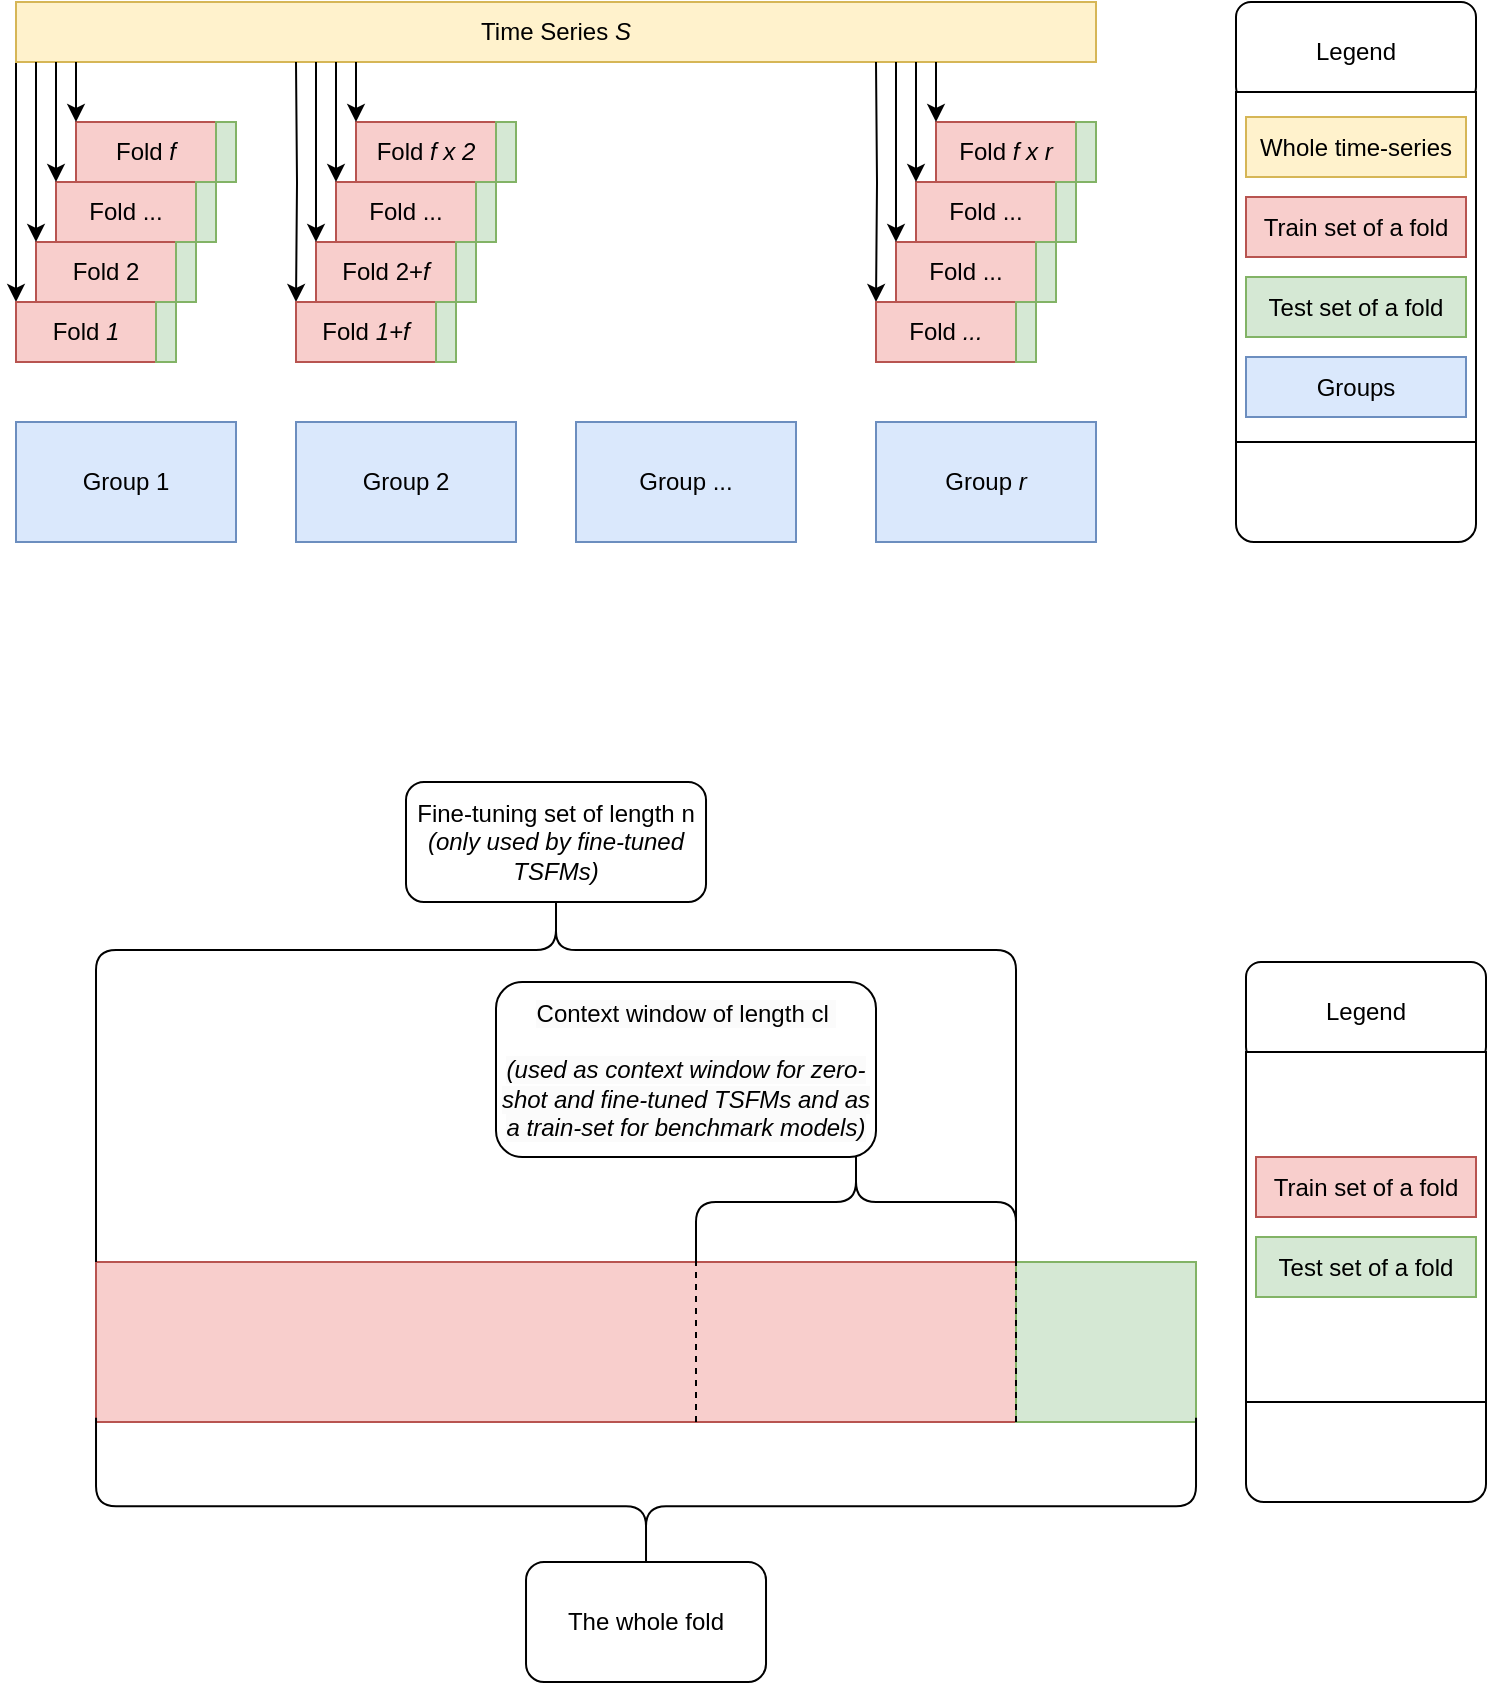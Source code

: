<mxfile version="22.1.19" type="device">
  <diagram name="Page-1" id="ViN1MgAIc3pNfJpvPXCC">
    <mxGraphModel dx="1807" dy="645" grid="1" gridSize="10" guides="1" tooltips="1" connect="1" arrows="1" fold="1" page="1" pageScale="1" pageWidth="827" pageHeight="1169" math="0" shadow="0">
      <root>
        <mxCell id="0" />
        <mxCell id="1" parent="0" />
        <mxCell id="5FtLR4jmGKG9ek1i7CUX-1" value="Fold &lt;i&gt;f&lt;/i&gt;" style="rounded=0;whiteSpace=wrap;html=1;fillColor=#f8cecc;strokeColor=#b85450;" vertex="1" parent="1">
          <mxGeometry x="90" y="170" width="70" height="30" as="geometry" />
        </mxCell>
        <mxCell id="5FtLR4jmGKG9ek1i7CUX-2" value="" style="rounded=0;whiteSpace=wrap;html=1;fillColor=#d5e8d4;strokeColor=#82b366;" vertex="1" parent="1">
          <mxGeometry x="160" y="170" width="10" height="30" as="geometry" />
        </mxCell>
        <mxCell id="5FtLR4jmGKG9ek1i7CUX-35" style="edgeStyle=orthogonalEdgeStyle;rounded=0;orthogonalLoop=1;jettySize=auto;html=1;exitX=0;exitY=1;exitDx=0;exitDy=0;entryX=0;entryY=0;entryDx=0;entryDy=0;" edge="1" parent="1" source="5FtLR4jmGKG9ek1i7CUX-11" target="5FtLR4jmGKG9ek1i7CUX-16">
          <mxGeometry relative="1" as="geometry" />
        </mxCell>
        <mxCell id="5FtLR4jmGKG9ek1i7CUX-11" value="Time Series &lt;i&gt;S&lt;/i&gt;" style="rounded=0;whiteSpace=wrap;html=1;fillColor=#fff2cc;strokeColor=#d6b656;" vertex="1" parent="1">
          <mxGeometry x="60" y="110" width="540" height="30" as="geometry" />
        </mxCell>
        <mxCell id="5FtLR4jmGKG9ek1i7CUX-12" value="Fold ..." style="rounded=0;whiteSpace=wrap;html=1;fillColor=#f8cecc;strokeColor=#b85450;" vertex="1" parent="1">
          <mxGeometry x="80" y="200" width="70" height="30" as="geometry" />
        </mxCell>
        <mxCell id="5FtLR4jmGKG9ek1i7CUX-13" value="" style="rounded=0;whiteSpace=wrap;html=1;fillColor=#d5e8d4;strokeColor=#82b366;" vertex="1" parent="1">
          <mxGeometry x="150" y="200" width="10" height="30" as="geometry" />
        </mxCell>
        <mxCell id="5FtLR4jmGKG9ek1i7CUX-14" value="Fold 2" style="rounded=0;whiteSpace=wrap;html=1;fillColor=#f8cecc;strokeColor=#b85450;" vertex="1" parent="1">
          <mxGeometry x="70" y="230" width="70" height="30" as="geometry" />
        </mxCell>
        <mxCell id="5FtLR4jmGKG9ek1i7CUX-15" value="" style="rounded=0;whiteSpace=wrap;html=1;fillColor=#d5e8d4;strokeColor=#82b366;" vertex="1" parent="1">
          <mxGeometry x="140" y="230" width="10" height="30" as="geometry" />
        </mxCell>
        <mxCell id="5FtLR4jmGKG9ek1i7CUX-16" value="Fold &lt;i&gt;1&lt;/i&gt;" style="rounded=0;whiteSpace=wrap;html=1;fillColor=#f8cecc;strokeColor=#b85450;" vertex="1" parent="1">
          <mxGeometry x="60" y="260" width="70" height="30" as="geometry" />
        </mxCell>
        <mxCell id="5FtLR4jmGKG9ek1i7CUX-17" value="" style="rounded=0;whiteSpace=wrap;html=1;fillColor=#d5e8d4;strokeColor=#82b366;" vertex="1" parent="1">
          <mxGeometry x="130" y="260" width="10" height="30" as="geometry" />
        </mxCell>
        <mxCell id="5FtLR4jmGKG9ek1i7CUX-37" style="edgeStyle=orthogonalEdgeStyle;rounded=0;orthogonalLoop=1;jettySize=auto;html=1;exitX=0;exitY=1;exitDx=0;exitDy=0;" edge="1" parent="1">
          <mxGeometry relative="1" as="geometry">
            <mxPoint x="70" y="140" as="sourcePoint" />
            <mxPoint x="70" y="230" as="targetPoint" />
          </mxGeometry>
        </mxCell>
        <mxCell id="5FtLR4jmGKG9ek1i7CUX-38" style="edgeStyle=orthogonalEdgeStyle;rounded=0;orthogonalLoop=1;jettySize=auto;html=1;exitX=0;exitY=1;exitDx=0;exitDy=0;" edge="1" parent="1">
          <mxGeometry relative="1" as="geometry">
            <mxPoint x="80" y="140" as="sourcePoint" />
            <mxPoint x="80" y="200" as="targetPoint" />
          </mxGeometry>
        </mxCell>
        <mxCell id="5FtLR4jmGKG9ek1i7CUX-39" style="edgeStyle=orthogonalEdgeStyle;rounded=0;orthogonalLoop=1;jettySize=auto;html=1;exitX=0;exitY=1;exitDx=0;exitDy=0;" edge="1" parent="1">
          <mxGeometry relative="1" as="geometry">
            <mxPoint x="90" y="140" as="sourcePoint" />
            <mxPoint x="90" y="170" as="targetPoint" />
          </mxGeometry>
        </mxCell>
        <mxCell id="5FtLR4jmGKG9ek1i7CUX-40" value="Fold &lt;i&gt;f x 2&lt;/i&gt;" style="rounded=0;whiteSpace=wrap;html=1;fillColor=#f8cecc;strokeColor=#b85450;" vertex="1" parent="1">
          <mxGeometry x="230" y="170" width="70" height="30" as="geometry" />
        </mxCell>
        <mxCell id="5FtLR4jmGKG9ek1i7CUX-41" value="" style="rounded=0;whiteSpace=wrap;html=1;fillColor=#d5e8d4;strokeColor=#82b366;" vertex="1" parent="1">
          <mxGeometry x="300" y="170" width="10" height="30" as="geometry" />
        </mxCell>
        <mxCell id="5FtLR4jmGKG9ek1i7CUX-42" style="edgeStyle=orthogonalEdgeStyle;rounded=0;orthogonalLoop=1;jettySize=auto;html=1;exitX=0;exitY=1;exitDx=0;exitDy=0;entryX=0;entryY=0;entryDx=0;entryDy=0;" edge="1" parent="1" target="5FtLR4jmGKG9ek1i7CUX-47">
          <mxGeometry relative="1" as="geometry">
            <mxPoint x="200" y="140" as="sourcePoint" />
          </mxGeometry>
        </mxCell>
        <mxCell id="5FtLR4jmGKG9ek1i7CUX-43" value="Fold ..." style="rounded=0;whiteSpace=wrap;html=1;fillColor=#f8cecc;strokeColor=#b85450;" vertex="1" parent="1">
          <mxGeometry x="220" y="200" width="70" height="30" as="geometry" />
        </mxCell>
        <mxCell id="5FtLR4jmGKG9ek1i7CUX-44" value="" style="rounded=0;whiteSpace=wrap;html=1;fillColor=#d5e8d4;strokeColor=#82b366;" vertex="1" parent="1">
          <mxGeometry x="290" y="200" width="10" height="30" as="geometry" />
        </mxCell>
        <mxCell id="5FtLR4jmGKG9ek1i7CUX-45" value="Fold 2+&lt;i&gt;f&lt;/i&gt;" style="rounded=0;whiteSpace=wrap;html=1;fillColor=#f8cecc;strokeColor=#b85450;" vertex="1" parent="1">
          <mxGeometry x="210" y="230" width="70" height="30" as="geometry" />
        </mxCell>
        <mxCell id="5FtLR4jmGKG9ek1i7CUX-46" value="" style="rounded=0;whiteSpace=wrap;html=1;fillColor=#d5e8d4;strokeColor=#82b366;" vertex="1" parent="1">
          <mxGeometry x="280" y="230" width="10" height="30" as="geometry" />
        </mxCell>
        <mxCell id="5FtLR4jmGKG9ek1i7CUX-47" value="Fold &lt;i&gt;1+f&lt;/i&gt;" style="rounded=0;whiteSpace=wrap;html=1;fillColor=#f8cecc;strokeColor=#b85450;" vertex="1" parent="1">
          <mxGeometry x="200" y="260" width="70" height="30" as="geometry" />
        </mxCell>
        <mxCell id="5FtLR4jmGKG9ek1i7CUX-48" value="" style="rounded=0;whiteSpace=wrap;html=1;fillColor=#d5e8d4;strokeColor=#82b366;" vertex="1" parent="1">
          <mxGeometry x="270" y="260" width="10" height="30" as="geometry" />
        </mxCell>
        <mxCell id="5FtLR4jmGKG9ek1i7CUX-49" style="edgeStyle=orthogonalEdgeStyle;rounded=0;orthogonalLoop=1;jettySize=auto;html=1;exitX=0;exitY=1;exitDx=0;exitDy=0;" edge="1" parent="1">
          <mxGeometry relative="1" as="geometry">
            <mxPoint x="210" y="140" as="sourcePoint" />
            <mxPoint x="210" y="230" as="targetPoint" />
          </mxGeometry>
        </mxCell>
        <mxCell id="5FtLR4jmGKG9ek1i7CUX-50" style="edgeStyle=orthogonalEdgeStyle;rounded=0;orthogonalLoop=1;jettySize=auto;html=1;exitX=0;exitY=1;exitDx=0;exitDy=0;" edge="1" parent="1">
          <mxGeometry relative="1" as="geometry">
            <mxPoint x="220" y="140" as="sourcePoint" />
            <mxPoint x="220" y="200" as="targetPoint" />
          </mxGeometry>
        </mxCell>
        <mxCell id="5FtLR4jmGKG9ek1i7CUX-51" style="edgeStyle=orthogonalEdgeStyle;rounded=0;orthogonalLoop=1;jettySize=auto;html=1;exitX=0;exitY=1;exitDx=0;exitDy=0;" edge="1" parent="1">
          <mxGeometry relative="1" as="geometry">
            <mxPoint x="230" y="140" as="sourcePoint" />
            <mxPoint x="230" y="170" as="targetPoint" />
          </mxGeometry>
        </mxCell>
        <mxCell id="5FtLR4jmGKG9ek1i7CUX-52" value="Fold &lt;i&gt;f x r&lt;/i&gt;" style="rounded=0;whiteSpace=wrap;html=1;fillColor=#f8cecc;strokeColor=#b85450;" vertex="1" parent="1">
          <mxGeometry x="520" y="170" width="70" height="30" as="geometry" />
        </mxCell>
        <mxCell id="5FtLR4jmGKG9ek1i7CUX-53" value="" style="rounded=0;whiteSpace=wrap;html=1;fillColor=#d5e8d4;strokeColor=#82b366;" vertex="1" parent="1">
          <mxGeometry x="590" y="170" width="10" height="30" as="geometry" />
        </mxCell>
        <mxCell id="5FtLR4jmGKG9ek1i7CUX-54" style="edgeStyle=orthogonalEdgeStyle;rounded=0;orthogonalLoop=1;jettySize=auto;html=1;exitX=0;exitY=1;exitDx=0;exitDy=0;entryX=0;entryY=0;entryDx=0;entryDy=0;" edge="1" parent="1" target="5FtLR4jmGKG9ek1i7CUX-59">
          <mxGeometry relative="1" as="geometry">
            <mxPoint x="490" y="140" as="sourcePoint" />
          </mxGeometry>
        </mxCell>
        <mxCell id="5FtLR4jmGKG9ek1i7CUX-55" value="Fold ..." style="rounded=0;whiteSpace=wrap;html=1;fillColor=#f8cecc;strokeColor=#b85450;" vertex="1" parent="1">
          <mxGeometry x="510" y="200" width="70" height="30" as="geometry" />
        </mxCell>
        <mxCell id="5FtLR4jmGKG9ek1i7CUX-56" value="" style="rounded=0;whiteSpace=wrap;html=1;fillColor=#d5e8d4;strokeColor=#82b366;" vertex="1" parent="1">
          <mxGeometry x="580" y="200" width="10" height="30" as="geometry" />
        </mxCell>
        <mxCell id="5FtLR4jmGKG9ek1i7CUX-57" value="Fold ..." style="rounded=0;whiteSpace=wrap;html=1;fillColor=#f8cecc;strokeColor=#b85450;" vertex="1" parent="1">
          <mxGeometry x="500" y="230" width="70" height="30" as="geometry" />
        </mxCell>
        <mxCell id="5FtLR4jmGKG9ek1i7CUX-58" value="" style="rounded=0;whiteSpace=wrap;html=1;fillColor=#d5e8d4;strokeColor=#82b366;" vertex="1" parent="1">
          <mxGeometry x="570" y="230" width="10" height="30" as="geometry" />
        </mxCell>
        <mxCell id="5FtLR4jmGKG9ek1i7CUX-59" value="Fold &lt;i&gt;...&lt;/i&gt;" style="rounded=0;whiteSpace=wrap;html=1;fillColor=#f8cecc;strokeColor=#b85450;" vertex="1" parent="1">
          <mxGeometry x="490" y="260" width="70" height="30" as="geometry" />
        </mxCell>
        <mxCell id="5FtLR4jmGKG9ek1i7CUX-60" value="" style="rounded=0;whiteSpace=wrap;html=1;fillColor=#d5e8d4;strokeColor=#82b366;" vertex="1" parent="1">
          <mxGeometry x="560" y="260" width="10" height="30" as="geometry" />
        </mxCell>
        <mxCell id="5FtLR4jmGKG9ek1i7CUX-61" style="edgeStyle=orthogonalEdgeStyle;rounded=0;orthogonalLoop=1;jettySize=auto;html=1;exitX=0;exitY=1;exitDx=0;exitDy=0;" edge="1" parent="1">
          <mxGeometry relative="1" as="geometry">
            <mxPoint x="500" y="140" as="sourcePoint" />
            <mxPoint x="500" y="230" as="targetPoint" />
          </mxGeometry>
        </mxCell>
        <mxCell id="5FtLR4jmGKG9ek1i7CUX-62" style="edgeStyle=orthogonalEdgeStyle;rounded=0;orthogonalLoop=1;jettySize=auto;html=1;exitX=0;exitY=1;exitDx=0;exitDy=0;" edge="1" parent="1">
          <mxGeometry relative="1" as="geometry">
            <mxPoint x="510" y="140" as="sourcePoint" />
            <mxPoint x="510" y="200" as="targetPoint" />
          </mxGeometry>
        </mxCell>
        <mxCell id="5FtLR4jmGKG9ek1i7CUX-63" style="edgeStyle=orthogonalEdgeStyle;rounded=0;orthogonalLoop=1;jettySize=auto;html=1;exitX=0;exitY=1;exitDx=0;exitDy=0;" edge="1" parent="1">
          <mxGeometry relative="1" as="geometry">
            <mxPoint x="520" y="140" as="sourcePoint" />
            <mxPoint x="520" y="170" as="targetPoint" />
          </mxGeometry>
        </mxCell>
        <mxCell id="5FtLR4jmGKG9ek1i7CUX-65" value="Group 1" style="rounded=0;whiteSpace=wrap;html=1;fillColor=#dae8fc;strokeColor=#6c8ebf;" vertex="1" parent="1">
          <mxGeometry x="60" y="320" width="110" height="60" as="geometry" />
        </mxCell>
        <mxCell id="5FtLR4jmGKG9ek1i7CUX-78" value="Group 2" style="rounded=0;whiteSpace=wrap;html=1;fillColor=#dae8fc;strokeColor=#6c8ebf;" vertex="1" parent="1">
          <mxGeometry x="200" y="320" width="110" height="60" as="geometry" />
        </mxCell>
        <mxCell id="5FtLR4jmGKG9ek1i7CUX-79" value="Group ..." style="rounded=0;whiteSpace=wrap;html=1;fillColor=#dae8fc;strokeColor=#6c8ebf;" vertex="1" parent="1">
          <mxGeometry x="340" y="320" width="110" height="60" as="geometry" />
        </mxCell>
        <mxCell id="5FtLR4jmGKG9ek1i7CUX-80" value="Group &lt;i&gt;r&lt;/i&gt;" style="rounded=0;whiteSpace=wrap;html=1;fillColor=#dae8fc;strokeColor=#6c8ebf;" vertex="1" parent="1">
          <mxGeometry x="490" y="320" width="110" height="60" as="geometry" />
        </mxCell>
        <mxCell id="5FtLR4jmGKG9ek1i7CUX-85" value="Legend" style="rounded=1;whiteSpace=wrap;html=1;" vertex="1" parent="1">
          <mxGeometry x="670" y="110" width="120" height="50" as="geometry" />
        </mxCell>
        <mxCell id="5FtLR4jmGKG9ek1i7CUX-87" value="" style="rounded=1;whiteSpace=wrap;html=1;" vertex="1" parent="1">
          <mxGeometry x="670" y="320" width="120" height="60" as="geometry" />
        </mxCell>
        <mxCell id="5FtLR4jmGKG9ek1i7CUX-88" value="" style="rounded=0;whiteSpace=wrap;html=1;" vertex="1" parent="1">
          <mxGeometry x="670" y="155" width="120" height="175" as="geometry" />
        </mxCell>
        <mxCell id="5FtLR4jmGKG9ek1i7CUX-89" value="Whole time-series" style="rounded=0;whiteSpace=wrap;html=1;fillColor=#fff2cc;strokeColor=#d6b656;" vertex="1" parent="1">
          <mxGeometry x="675" y="167.5" width="110" height="30" as="geometry" />
        </mxCell>
        <mxCell id="5FtLR4jmGKG9ek1i7CUX-90" value="Train set of a fold" style="rounded=0;whiteSpace=wrap;html=1;fillColor=#f8cecc;strokeColor=#b85450;" vertex="1" parent="1">
          <mxGeometry x="675" y="207.5" width="110" height="30" as="geometry" />
        </mxCell>
        <mxCell id="5FtLR4jmGKG9ek1i7CUX-91" value="Test set of a fold" style="rounded=0;whiteSpace=wrap;html=1;fillColor=#d5e8d4;strokeColor=#82b366;" vertex="1" parent="1">
          <mxGeometry x="675" y="247.5" width="110" height="30" as="geometry" />
        </mxCell>
        <mxCell id="5FtLR4jmGKG9ek1i7CUX-92" value="Groups" style="rounded=0;whiteSpace=wrap;html=1;fillColor=#dae8fc;strokeColor=#6c8ebf;" vertex="1" parent="1">
          <mxGeometry x="675" y="287.5" width="110" height="30" as="geometry" />
        </mxCell>
        <mxCell id="5FtLR4jmGKG9ek1i7CUX-117" value="" style="rounded=0;whiteSpace=wrap;html=1;fillColor=#f8cecc;strokeColor=#b85450;" vertex="1" parent="1">
          <mxGeometry x="100" y="740" width="460" height="80" as="geometry" />
        </mxCell>
        <mxCell id="5FtLR4jmGKG9ek1i7CUX-118" value="" style="rounded=0;whiteSpace=wrap;html=1;fillColor=#d5e8d4;strokeColor=#82b366;" vertex="1" parent="1">
          <mxGeometry x="560" y="740" width="90" height="80" as="geometry" />
        </mxCell>
        <mxCell id="5FtLR4jmGKG9ek1i7CUX-122" value="" style="shape=curlyBracket;whiteSpace=wrap;html=1;rounded=1;flipH=1;labelPosition=right;verticalLabelPosition=middle;align=left;verticalAlign=middle;rotation=-90;" vertex="1" parent="1">
          <mxGeometry x="450" y="630" width="60" height="160" as="geometry" />
        </mxCell>
        <mxCell id="5FtLR4jmGKG9ek1i7CUX-125" value="" style="shape=curlyBracket;whiteSpace=wrap;html=1;rounded=1;flipH=1;labelPosition=right;verticalLabelPosition=middle;align=left;verticalAlign=middle;rotation=-90;size=0.154;" vertex="1" parent="1">
          <mxGeometry x="237.82" y="417.82" width="184.37" height="460" as="geometry" />
        </mxCell>
        <mxCell id="5FtLR4jmGKG9ek1i7CUX-126" value="&lt;span style=&quot;color: rgb(0, 0, 0); font-family: Helvetica; font-size: 12px; font-style: normal; font-variant-ligatures: normal; font-variant-caps: normal; font-weight: 400; letter-spacing: normal; orphans: 2; text-align: center; text-indent: 0px; text-transform: none; widows: 2; word-spacing: 0px; -webkit-text-stroke-width: 0px; background-color: rgb(251, 251, 251); text-decoration-thickness: initial; text-decoration-style: initial; text-decoration-color: initial; float: none; display: inline !important;&quot;&gt;Context window of length cl&lt;/span&gt;&lt;span style=&quot;color: rgb(0, 0, 0); font-family: Helvetica; font-size: 12px; font-variant-ligatures: normal; font-variant-caps: normal; font-weight: 400; letter-spacing: normal; orphans: 2; text-align: center; text-indent: 0px; text-transform: none; widows: 2; word-spacing: 0px; -webkit-text-stroke-width: 0px; background-color: rgb(251, 251, 251); text-decoration-thickness: initial; text-decoration-style: initial; text-decoration-color: initial; float: none; display: inline !important;&quot;&gt;&amp;nbsp;&lt;br&gt;&lt;br&gt;&lt;i&gt;(used as context window for zero-shot and fine-tuned TSFMs and as a train-set for benchmark models)&lt;/i&gt;&lt;/span&gt;" style="rounded=1;whiteSpace=wrap;html=1;" vertex="1" parent="1">
          <mxGeometry x="300" y="600" width="190" height="87.5" as="geometry" />
        </mxCell>
        <mxCell id="5FtLR4jmGKG9ek1i7CUX-128" value="Fine-tuning set of length n &lt;i&gt;(only used by fine-tuned TSFMs)&lt;/i&gt;" style="rounded=1;whiteSpace=wrap;html=1;" vertex="1" parent="1">
          <mxGeometry x="255" y="500" width="150.01" height="60" as="geometry" />
        </mxCell>
        <mxCell id="5FtLR4jmGKG9ek1i7CUX-129" value="" style="shape=curlyBracket;whiteSpace=wrap;html=1;rounded=1;flipH=1;labelPosition=right;verticalLabelPosition=middle;align=left;verticalAlign=middle;rotation=90;size=0.436;" vertex="1" parent="1">
          <mxGeometry x="335.72" y="582.11" width="78.58" height="550" as="geometry" />
        </mxCell>
        <mxCell id="5FtLR4jmGKG9ek1i7CUX-130" value="The whole fold" style="rounded=1;whiteSpace=wrap;html=1;" vertex="1" parent="1">
          <mxGeometry x="315.01" y="890" width="120" height="60" as="geometry" />
        </mxCell>
        <mxCell id="5FtLR4jmGKG9ek1i7CUX-132" value="" style="endArrow=none;html=1;rounded=0;dashed=1;" edge="1" parent="1">
          <mxGeometry width="50" height="50" relative="1" as="geometry">
            <mxPoint x="400" y="820" as="sourcePoint" />
            <mxPoint x="400" y="740" as="targetPoint" />
          </mxGeometry>
        </mxCell>
        <mxCell id="5FtLR4jmGKG9ek1i7CUX-133" value="" style="endArrow=none;html=1;rounded=0;dashed=1;" edge="1" parent="1">
          <mxGeometry width="50" height="50" relative="1" as="geometry">
            <mxPoint x="560" y="820" as="sourcePoint" />
            <mxPoint x="560" y="740" as="targetPoint" />
          </mxGeometry>
        </mxCell>
        <mxCell id="5FtLR4jmGKG9ek1i7CUX-134" value="Legend" style="rounded=1;whiteSpace=wrap;html=1;" vertex="1" parent="1">
          <mxGeometry x="675" y="590" width="120" height="50" as="geometry" />
        </mxCell>
        <mxCell id="5FtLR4jmGKG9ek1i7CUX-135" value="" style="rounded=1;whiteSpace=wrap;html=1;" vertex="1" parent="1">
          <mxGeometry x="675" y="800" width="120" height="60" as="geometry" />
        </mxCell>
        <mxCell id="5FtLR4jmGKG9ek1i7CUX-136" value="" style="rounded=0;whiteSpace=wrap;html=1;" vertex="1" parent="1">
          <mxGeometry x="675" y="635" width="120" height="175" as="geometry" />
        </mxCell>
        <mxCell id="5FtLR4jmGKG9ek1i7CUX-138" value="Train set of a fold" style="rounded=0;whiteSpace=wrap;html=1;fillColor=#f8cecc;strokeColor=#b85450;" vertex="1" parent="1">
          <mxGeometry x="680" y="687.5" width="110" height="30" as="geometry" />
        </mxCell>
        <mxCell id="5FtLR4jmGKG9ek1i7CUX-139" value="Test set of a fold" style="rounded=0;whiteSpace=wrap;html=1;fillColor=#d5e8d4;strokeColor=#82b366;" vertex="1" parent="1">
          <mxGeometry x="680" y="727.5" width="110" height="30" as="geometry" />
        </mxCell>
      </root>
    </mxGraphModel>
  </diagram>
</mxfile>
